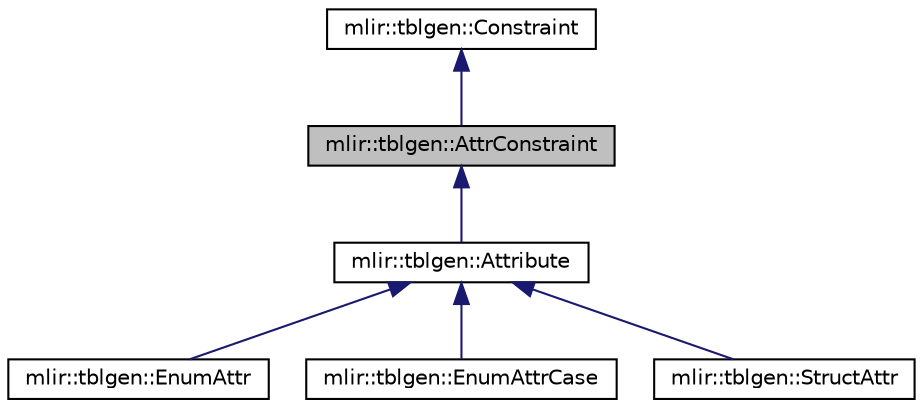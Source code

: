 digraph "mlir::tblgen::AttrConstraint"
{
  bgcolor="transparent";
  edge [fontname="Helvetica",fontsize="10",labelfontname="Helvetica",labelfontsize="10"];
  node [fontname="Helvetica",fontsize="10",shape=record];
  Node0 [label="mlir::tblgen::AttrConstraint",height=0.2,width=0.4,color="black", fillcolor="grey75", style="filled", fontcolor="black"];
  Node1 -> Node0 [dir="back",color="midnightblue",fontsize="10",style="solid",fontname="Helvetica"];
  Node1 [label="mlir::tblgen::Constraint",height=0.2,width=0.4,color="black",URL="$classmlir_1_1tblgen_1_1Constraint.html"];
  Node0 -> Node2 [dir="back",color="midnightblue",fontsize="10",style="solid",fontname="Helvetica"];
  Node2 [label="mlir::tblgen::Attribute",height=0.2,width=0.4,color="black",URL="$classmlir_1_1tblgen_1_1Attribute.html"];
  Node2 -> Node3 [dir="back",color="midnightblue",fontsize="10",style="solid",fontname="Helvetica"];
  Node3 [label="mlir::tblgen::EnumAttr",height=0.2,width=0.4,color="black",URL="$classmlir_1_1tblgen_1_1EnumAttr.html"];
  Node2 -> Node4 [dir="back",color="midnightblue",fontsize="10",style="solid",fontname="Helvetica"];
  Node4 [label="mlir::tblgen::EnumAttrCase",height=0.2,width=0.4,color="black",URL="$classmlir_1_1tblgen_1_1EnumAttrCase.html"];
  Node2 -> Node5 [dir="back",color="midnightblue",fontsize="10",style="solid",fontname="Helvetica"];
  Node5 [label="mlir::tblgen::StructAttr",height=0.2,width=0.4,color="black",URL="$classmlir_1_1tblgen_1_1StructAttr.html"];
}
